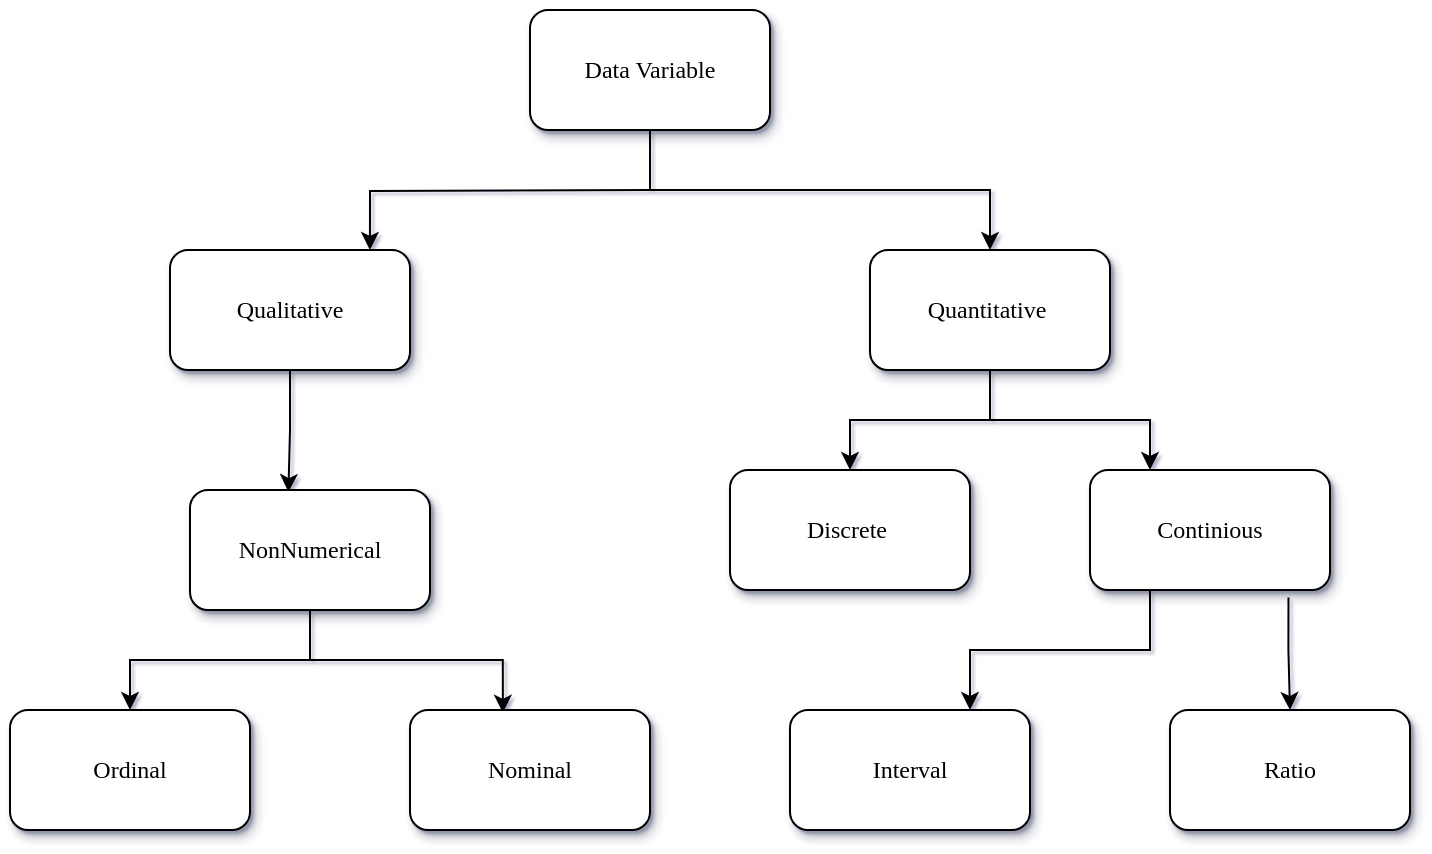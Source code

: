 <mxfile version="17.5.0" type="github">
  <diagram name="Page-1" id="10a91c8b-09ff-31b1-d368-03940ed4cc9e">
    <mxGraphModel dx="1038" dy="613" grid="1" gridSize="10" guides="1" tooltips="1" connect="1" arrows="1" fold="1" page="1" pageScale="1" pageWidth="1100" pageHeight="850" background="#ffffff" math="0" shadow="1">
      <root>
        <mxCell id="0" />
        <mxCell id="1" parent="0" />
        <mxCell id="q0jTZUyG8dTxl9nDONYA-21" style="edgeStyle=orthogonalEdgeStyle;rounded=0;orthogonalLoop=1;jettySize=auto;html=1;entryX=0.833;entryY=0;entryDx=0;entryDy=0;entryPerimeter=0;" edge="1" parent="1" target="62893188c0fa7362-2">
          <mxGeometry relative="1" as="geometry">
            <mxPoint x="670" y="140" as="sourcePoint" />
          </mxGeometry>
        </mxCell>
        <mxCell id="q0jTZUyG8dTxl9nDONYA-22" style="edgeStyle=orthogonalEdgeStyle;rounded=0;orthogonalLoop=1;jettySize=auto;html=1;exitX=0.5;exitY=1;exitDx=0;exitDy=0;" edge="1" parent="1" source="62893188c0fa7362-1" target="62893188c0fa7362-3">
          <mxGeometry relative="1" as="geometry" />
        </mxCell>
        <mxCell id="62893188c0fa7362-1" value="Data Variable" style="whiteSpace=wrap;html=1;rounded=1;shadow=1;labelBackgroundColor=none;strokeWidth=1;fontFamily=Verdana;fontSize=12;align=center;" parent="1" vertex="1">
          <mxGeometry x="610" y="50" width="120" height="60" as="geometry" />
        </mxCell>
        <mxCell id="q0jTZUyG8dTxl9nDONYA-18" value="" style="edgeStyle=orthogonalEdgeStyle;rounded=0;orthogonalLoop=1;jettySize=auto;html=1;entryX=0.41;entryY=0.017;entryDx=0;entryDy=0;entryPerimeter=0;" edge="1" parent="1" source="62893188c0fa7362-2" target="62893188c0fa7362-8">
          <mxGeometry relative="1" as="geometry" />
        </mxCell>
        <mxCell id="62893188c0fa7362-2" value="&lt;span&gt;Qualitative&lt;/span&gt;" style="whiteSpace=wrap;html=1;rounded=1;shadow=1;labelBackgroundColor=none;strokeWidth=1;fontFamily=Verdana;fontSize=12;align=center;" parent="1" vertex="1">
          <mxGeometry x="430" y="170" width="120" height="60" as="geometry" />
        </mxCell>
        <mxCell id="q0jTZUyG8dTxl9nDONYA-14" value="" style="edgeStyle=orthogonalEdgeStyle;rounded=0;orthogonalLoop=1;jettySize=auto;html=1;" edge="1" parent="1" source="62893188c0fa7362-3" target="q0jTZUyG8dTxl9nDONYA-6">
          <mxGeometry relative="1" as="geometry" />
        </mxCell>
        <mxCell id="q0jTZUyG8dTxl9nDONYA-15" value="" style="edgeStyle=orthogonalEdgeStyle;rounded=0;orthogonalLoop=1;jettySize=auto;html=1;entryX=0.25;entryY=0;entryDx=0;entryDy=0;" edge="1" parent="1" source="62893188c0fa7362-3" target="q0jTZUyG8dTxl9nDONYA-7">
          <mxGeometry relative="1" as="geometry" />
        </mxCell>
        <mxCell id="62893188c0fa7362-3" value="&lt;span&gt;Quantitative&amp;nbsp;&lt;/span&gt;" style="whiteSpace=wrap;html=1;rounded=1;shadow=1;labelBackgroundColor=none;strokeWidth=1;fontFamily=Verdana;fontSize=12;align=center;" parent="1" vertex="1">
          <mxGeometry x="780" y="170" width="120" height="60" as="geometry" />
        </mxCell>
        <mxCell id="q0jTZUyG8dTxl9nDONYA-19" value="" style="edgeStyle=orthogonalEdgeStyle;rounded=0;orthogonalLoop=1;jettySize=auto;html=1;" edge="1" parent="1" source="62893188c0fa7362-8" target="q0jTZUyG8dTxl9nDONYA-16">
          <mxGeometry relative="1" as="geometry" />
        </mxCell>
        <mxCell id="q0jTZUyG8dTxl9nDONYA-20" value="" style="edgeStyle=orthogonalEdgeStyle;rounded=0;orthogonalLoop=1;jettySize=auto;html=1;entryX=0.387;entryY=0.023;entryDx=0;entryDy=0;entryPerimeter=0;" edge="1" parent="1" source="62893188c0fa7362-8" target="q0jTZUyG8dTxl9nDONYA-17">
          <mxGeometry relative="1" as="geometry" />
        </mxCell>
        <mxCell id="62893188c0fa7362-8" value="&lt;span&gt;NonNumerical&lt;/span&gt;" style="whiteSpace=wrap;html=1;rounded=1;shadow=1;labelBackgroundColor=none;strokeWidth=1;fontFamily=Verdana;fontSize=12;align=center;" parent="1" vertex="1">
          <mxGeometry x="440" y="290" width="120" height="60" as="geometry" />
        </mxCell>
        <mxCell id="q0jTZUyG8dTxl9nDONYA-6" value="&lt;span&gt;Discrete&amp;nbsp;&lt;/span&gt;" style="whiteSpace=wrap;html=1;rounded=1;shadow=1;labelBackgroundColor=none;strokeWidth=1;fontFamily=Verdana;fontSize=12;align=center;" vertex="1" parent="1">
          <mxGeometry x="710" y="280" width="120" height="60" as="geometry" />
        </mxCell>
        <mxCell id="q0jTZUyG8dTxl9nDONYA-12" value="" style="edgeStyle=orthogonalEdgeStyle;rounded=0;orthogonalLoop=1;jettySize=auto;html=1;entryX=0.75;entryY=0;entryDx=0;entryDy=0;exitX=0.25;exitY=1;exitDx=0;exitDy=0;" edge="1" parent="1" source="q0jTZUyG8dTxl9nDONYA-7" target="q0jTZUyG8dTxl9nDONYA-9">
          <mxGeometry relative="1" as="geometry">
            <mxPoint x="920" y="350" as="sourcePoint" />
          </mxGeometry>
        </mxCell>
        <mxCell id="q0jTZUyG8dTxl9nDONYA-13" value="" style="edgeStyle=orthogonalEdgeStyle;rounded=0;orthogonalLoop=1;jettySize=auto;html=1;exitX=0.827;exitY=1.063;exitDx=0;exitDy=0;exitPerimeter=0;" edge="1" parent="1" source="q0jTZUyG8dTxl9nDONYA-7" target="q0jTZUyG8dTxl9nDONYA-8">
          <mxGeometry relative="1" as="geometry" />
        </mxCell>
        <mxCell id="q0jTZUyG8dTxl9nDONYA-7" value="&lt;span&gt;Continious&lt;/span&gt;" style="whiteSpace=wrap;html=1;rounded=1;shadow=1;labelBackgroundColor=none;strokeWidth=1;fontFamily=Verdana;fontSize=12;align=center;" vertex="1" parent="1">
          <mxGeometry x="890" y="280" width="120" height="60" as="geometry" />
        </mxCell>
        <mxCell id="q0jTZUyG8dTxl9nDONYA-8" value="&lt;span&gt;Ratio&lt;/span&gt;" style="whiteSpace=wrap;html=1;rounded=1;shadow=1;labelBackgroundColor=none;strokeWidth=1;fontFamily=Verdana;fontSize=12;align=center;" vertex="1" parent="1">
          <mxGeometry x="930" y="400" width="120" height="60" as="geometry" />
        </mxCell>
        <mxCell id="q0jTZUyG8dTxl9nDONYA-9" value="&lt;span&gt;Interval&lt;/span&gt;" style="whiteSpace=wrap;html=1;rounded=1;shadow=1;labelBackgroundColor=none;strokeWidth=1;fontFamily=Verdana;fontSize=12;align=center;" vertex="1" parent="1">
          <mxGeometry x="740" y="400" width="120" height="60" as="geometry" />
        </mxCell>
        <mxCell id="q0jTZUyG8dTxl9nDONYA-16" value="&lt;span&gt;Ordinal&lt;/span&gt;" style="whiteSpace=wrap;html=1;rounded=1;shadow=1;labelBackgroundColor=none;strokeWidth=1;fontFamily=Verdana;fontSize=12;align=center;" vertex="1" parent="1">
          <mxGeometry x="350" y="400" width="120" height="60" as="geometry" />
        </mxCell>
        <mxCell id="q0jTZUyG8dTxl9nDONYA-17" value="&lt;span&gt;Nominal&lt;/span&gt;" style="whiteSpace=wrap;html=1;rounded=1;shadow=1;labelBackgroundColor=none;strokeWidth=1;fontFamily=Verdana;fontSize=12;align=center;" vertex="1" parent="1">
          <mxGeometry x="550" y="400" width="120" height="60" as="geometry" />
        </mxCell>
      </root>
    </mxGraphModel>
  </diagram>
</mxfile>
